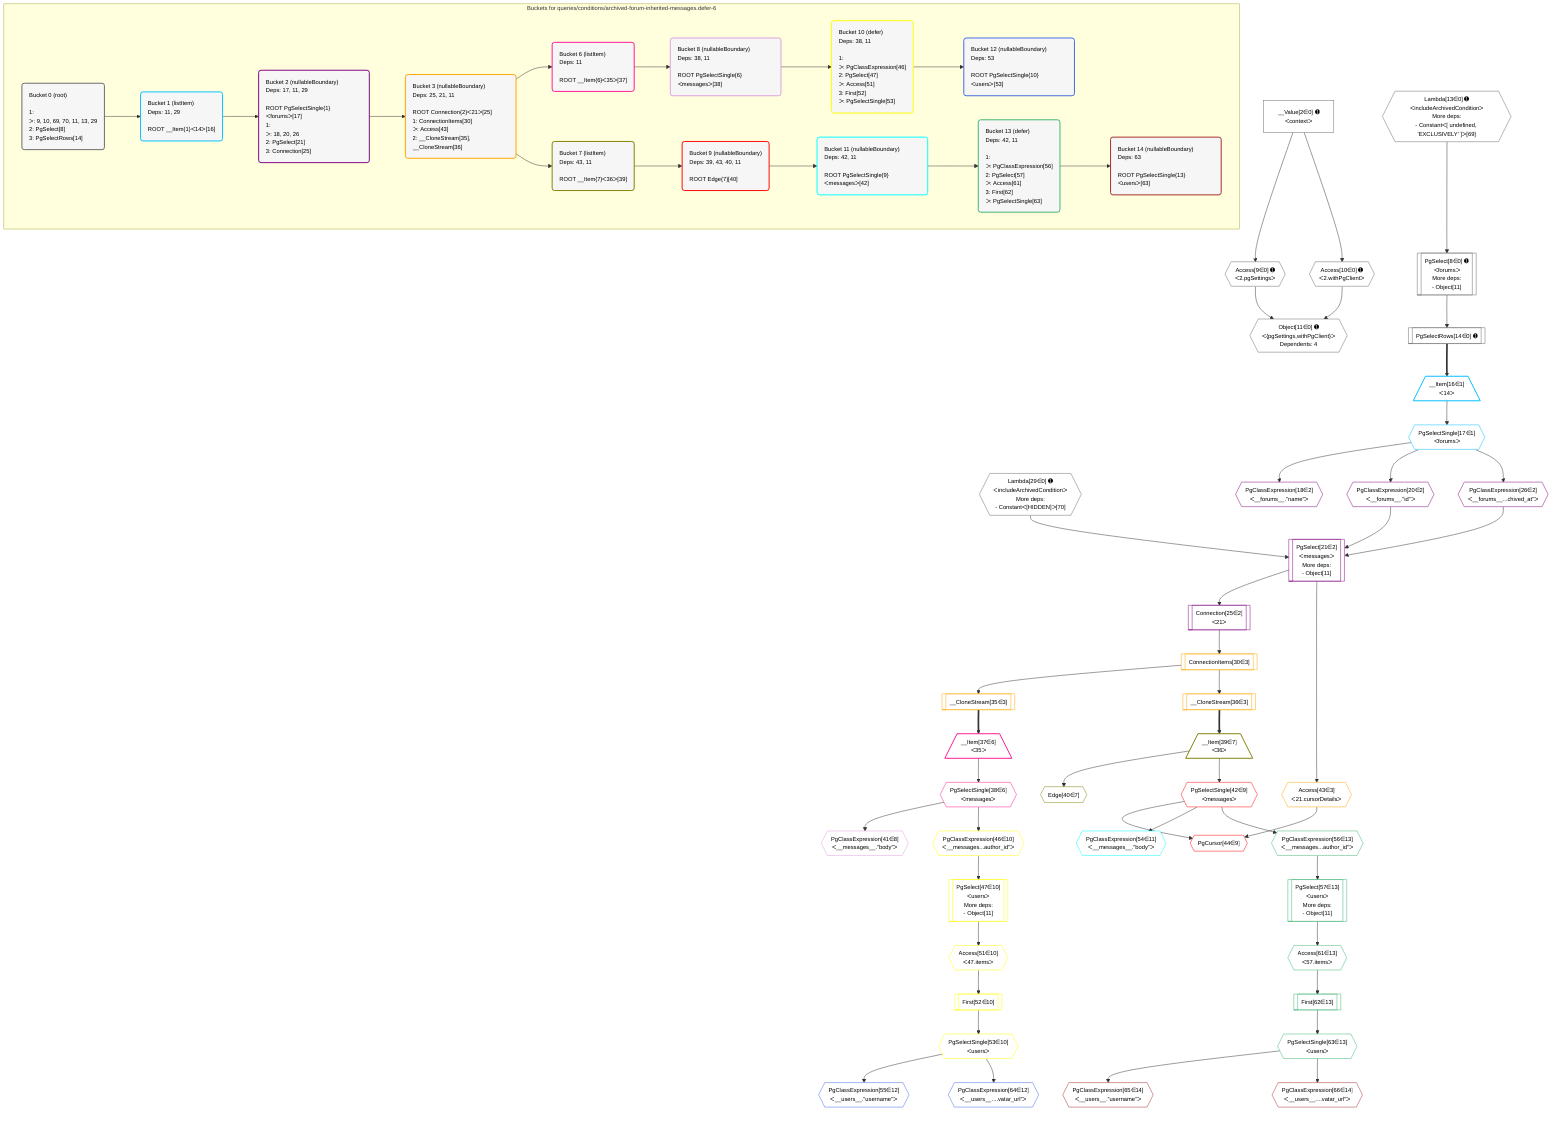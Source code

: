 %%{init: {'themeVariables': { 'fontSize': '12px'}}}%%
graph TD
    classDef path fill:#eee,stroke:#000,color:#000
    classDef plan fill:#fff,stroke-width:1px,color:#000
    classDef itemplan fill:#fff,stroke-width:2px,color:#000
    classDef unbatchedplan fill:#dff,stroke-width:1px,color:#000
    classDef sideeffectplan fill:#fcc,stroke-width:2px,color:#000
    classDef bucket fill:#f6f6f6,color:#000,stroke-width:2px,text-align:left

    subgraph "Buckets for queries/conditions/archived-forum-inherited-messages.defer-6"
    Bucket0("Bucket 0 (root)<br /><br />1: <br />ᐳ: 9, 10, 69, 70, 11, 13, 29<br />2: PgSelect[8]<br />3: PgSelectRows[14]"):::bucket
    Bucket1("Bucket 1 (listItem)<br />Deps: 11, 29<br /><br />ROOT __Item{1}ᐸ14ᐳ[16]"):::bucket
    Bucket2("Bucket 2 (nullableBoundary)<br />Deps: 17, 11, 29<br /><br />ROOT PgSelectSingle{1}ᐸforumsᐳ[17]<br />1: <br />ᐳ: 18, 20, 26<br />2: PgSelect[21]<br />3: Connection[25]"):::bucket
    Bucket3("Bucket 3 (nullableBoundary)<br />Deps: 25, 21, 11<br /><br />ROOT Connection{2}ᐸ21ᐳ[25]<br />1: ConnectionItems[30]<br />ᐳ: Access[43]<br />2: __CloneStream[35], __CloneStream[36]"):::bucket
    Bucket6("Bucket 6 (listItem)<br />Deps: 11<br /><br />ROOT __Item{6}ᐸ35ᐳ[37]"):::bucket
    Bucket7("Bucket 7 (listItem)<br />Deps: 43, 11<br /><br />ROOT __Item{7}ᐸ36ᐳ[39]"):::bucket
    Bucket8("Bucket 8 (nullableBoundary)<br />Deps: 38, 11<br /><br />ROOT PgSelectSingle{6}ᐸmessagesᐳ[38]"):::bucket
    Bucket9("Bucket 9 (nullableBoundary)<br />Deps: 39, 43, 40, 11<br /><br />ROOT Edge{7}[40]"):::bucket
    Bucket10("Bucket 10 (defer)<br />Deps: 38, 11<br /><br />1: <br />ᐳ: PgClassExpression[46]<br />2: PgSelect[47]<br />ᐳ: Access[51]<br />3: First[52]<br />ᐳ: PgSelectSingle[53]"):::bucket
    Bucket11("Bucket 11 (nullableBoundary)<br />Deps: 42, 11<br /><br />ROOT PgSelectSingle{9}ᐸmessagesᐳ[42]"):::bucket
    Bucket12("Bucket 12 (nullableBoundary)<br />Deps: 53<br /><br />ROOT PgSelectSingle{10}ᐸusersᐳ[53]"):::bucket
    Bucket13("Bucket 13 (defer)<br />Deps: 42, 11<br /><br />1: <br />ᐳ: PgClassExpression[56]<br />2: PgSelect[57]<br />ᐳ: Access[61]<br />3: First[62]<br />ᐳ: PgSelectSingle[63]"):::bucket
    Bucket14("Bucket 14 (nullableBoundary)<br />Deps: 63<br /><br />ROOT PgSelectSingle{13}ᐸusersᐳ[63]"):::bucket
    end
    Bucket0 --> Bucket1
    Bucket1 --> Bucket2
    Bucket2 --> Bucket3
    Bucket3 --> Bucket6 & Bucket7
    Bucket6 --> Bucket8
    Bucket7 --> Bucket9
    Bucket8 --> Bucket10
    Bucket9 --> Bucket11
    Bucket10 --> Bucket12
    Bucket11 --> Bucket13
    Bucket13 --> Bucket14

    %% plan dependencies
    PgSelect8[["PgSelect[8∈0] ➊<br />ᐸforumsᐳ<br />More deps:<br />- Object[11]"]]:::plan
    Lambda13{{"Lambda[13∈0] ➊<br />ᐸincludeArchivedConditionᐳ<br />More deps:<br />- Constantᐸ[ undefined, 'EXCLUSIVELY' ]ᐳ[69]"}}:::plan
    Lambda13 --> PgSelect8
    Object11{{"Object[11∈0] ➊<br />ᐸ{pgSettings,withPgClient}ᐳ<br />Dependents: 4"}}:::plan
    Access9{{"Access[9∈0] ➊<br />ᐸ2.pgSettingsᐳ"}}:::plan
    Access10{{"Access[10∈0] ➊<br />ᐸ2.withPgClientᐳ"}}:::plan
    Access9 & Access10 --> Object11
    __Value2["__Value[2∈0] ➊<br />ᐸcontextᐳ"]:::plan
    __Value2 --> Access9
    __Value2 --> Access10
    PgSelectRows14[["PgSelectRows[14∈0] ➊"]]:::plan
    PgSelect8 --> PgSelectRows14
    Lambda29{{"Lambda[29∈0] ➊<br />ᐸincludeArchivedConditionᐳ<br />More deps:<br />- Constantᐸ[HIDDEN]ᐳ[70]"}}:::plan
    __Item16[/"__Item[16∈1]<br />ᐸ14ᐳ"\]:::itemplan
    PgSelectRows14 ==> __Item16
    PgSelectSingle17{{"PgSelectSingle[17∈1]<br />ᐸforumsᐳ"}}:::plan
    __Item16 --> PgSelectSingle17
    PgSelect21[["PgSelect[21∈2]<br />ᐸmessagesᐳ<br />More deps:<br />- Object[11]"]]:::plan
    PgClassExpression20{{"PgClassExpression[20∈2]<br />ᐸ__forums__.”id”ᐳ"}}:::plan
    PgClassExpression26{{"PgClassExpression[26∈2]<br />ᐸ__forums__...chived_at”ᐳ"}}:::plan
    PgClassExpression20 & PgClassExpression26 & Lambda29 --> PgSelect21
    PgClassExpression18{{"PgClassExpression[18∈2]<br />ᐸ__forums__.”name”ᐳ"}}:::plan
    PgSelectSingle17 --> PgClassExpression18
    PgSelectSingle17 --> PgClassExpression20
    Connection25[["Connection[25∈2]<br />ᐸ21ᐳ"]]:::plan
    PgSelect21 --> Connection25
    PgSelectSingle17 --> PgClassExpression26
    ConnectionItems30[["ConnectionItems[30∈3]"]]:::plan
    Connection25 --> ConnectionItems30
    __CloneStream35[["__CloneStream[35∈3]"]]:::plan
    ConnectionItems30 --> __CloneStream35
    __CloneStream36[["__CloneStream[36∈3]"]]:::plan
    ConnectionItems30 --> __CloneStream36
    Access43{{"Access[43∈3]<br />ᐸ21.cursorDetailsᐳ"}}:::plan
    PgSelect21 --> Access43
    __Item37[/"__Item[37∈6]<br />ᐸ35ᐳ"\]:::itemplan
    __CloneStream35 ==> __Item37
    PgSelectSingle38{{"PgSelectSingle[38∈6]<br />ᐸmessagesᐳ"}}:::plan
    __Item37 --> PgSelectSingle38
    __Item39[/"__Item[39∈7]<br />ᐸ36ᐳ"\]:::itemplan
    __CloneStream36 ==> __Item39
    Edge40{{"Edge[40∈7]"}}:::plan
    __Item39 --> Edge40
    PgClassExpression41{{"PgClassExpression[41∈8]<br />ᐸ__messages__.”body”ᐳ"}}:::plan
    PgSelectSingle38 --> PgClassExpression41
    PgCursor44{{"PgCursor[44∈9]"}}:::plan
    PgSelectSingle42{{"PgSelectSingle[42∈9]<br />ᐸmessagesᐳ"}}:::plan
    PgSelectSingle42 & Access43 --> PgCursor44
    __Item39 --> PgSelectSingle42
    PgSelect47[["PgSelect[47∈10]<br />ᐸusersᐳ<br />More deps:<br />- Object[11]"]]:::plan
    PgClassExpression46{{"PgClassExpression[46∈10]<br />ᐸ__messages...author_id”ᐳ"}}:::plan
    PgClassExpression46 --> PgSelect47
    PgSelectSingle38 --> PgClassExpression46
    Access51{{"Access[51∈10]<br />ᐸ47.itemsᐳ"}}:::plan
    PgSelect47 --> Access51
    First52[["First[52∈10]"]]:::plan
    Access51 --> First52
    PgSelectSingle53{{"PgSelectSingle[53∈10]<br />ᐸusersᐳ"}}:::plan
    First52 --> PgSelectSingle53
    PgClassExpression54{{"PgClassExpression[54∈11]<br />ᐸ__messages__.”body”ᐳ"}}:::plan
    PgSelectSingle42 --> PgClassExpression54
    PgClassExpression55{{"PgClassExpression[55∈12]<br />ᐸ__users__.”username”ᐳ"}}:::plan
    PgSelectSingle53 --> PgClassExpression55
    PgClassExpression64{{"PgClassExpression[64∈12]<br />ᐸ__users__....vatar_url”ᐳ"}}:::plan
    PgSelectSingle53 --> PgClassExpression64
    PgSelect57[["PgSelect[57∈13]<br />ᐸusersᐳ<br />More deps:<br />- Object[11]"]]:::plan
    PgClassExpression56{{"PgClassExpression[56∈13]<br />ᐸ__messages...author_id”ᐳ"}}:::plan
    PgClassExpression56 --> PgSelect57
    PgSelectSingle42 --> PgClassExpression56
    Access61{{"Access[61∈13]<br />ᐸ57.itemsᐳ"}}:::plan
    PgSelect57 --> Access61
    First62[["First[62∈13]"]]:::plan
    Access61 --> First62
    PgSelectSingle63{{"PgSelectSingle[63∈13]<br />ᐸusersᐳ"}}:::plan
    First62 --> PgSelectSingle63
    PgClassExpression65{{"PgClassExpression[65∈14]<br />ᐸ__users__.”username”ᐳ"}}:::plan
    PgSelectSingle63 --> PgClassExpression65
    PgClassExpression66{{"PgClassExpression[66∈14]<br />ᐸ__users__....vatar_url”ᐳ"}}:::plan
    PgSelectSingle63 --> PgClassExpression66

    %% define steps
    classDef bucket0 stroke:#696969
    class Bucket0,__Value2,PgSelect8,Access9,Access10,Object11,Lambda13,PgSelectRows14,Lambda29 bucket0
    classDef bucket1 stroke:#00bfff
    class Bucket1,__Item16,PgSelectSingle17 bucket1
    classDef bucket2 stroke:#7f007f
    class Bucket2,PgClassExpression18,PgClassExpression20,PgSelect21,Connection25,PgClassExpression26 bucket2
    classDef bucket3 stroke:#ffa500
    class Bucket3,ConnectionItems30,__CloneStream35,__CloneStream36,Access43 bucket3
    classDef bucket6 stroke:#ff1493
    class Bucket6,__Item37,PgSelectSingle38 bucket6
    classDef bucket7 stroke:#808000
    class Bucket7,__Item39,Edge40 bucket7
    classDef bucket8 stroke:#dda0dd
    class Bucket8,PgClassExpression41 bucket8
    classDef bucket9 stroke:#ff0000
    class Bucket9,PgSelectSingle42,PgCursor44 bucket9
    classDef bucket10 stroke:#ffff00
    class Bucket10,PgClassExpression46,PgSelect47,Access51,First52,PgSelectSingle53 bucket10
    classDef bucket11 stroke:#00ffff
    class Bucket11,PgClassExpression54 bucket11
    classDef bucket12 stroke:#4169e1
    class Bucket12,PgClassExpression55,PgClassExpression64 bucket12
    classDef bucket13 stroke:#3cb371
    class Bucket13,PgClassExpression56,PgSelect57,Access61,First62,PgSelectSingle63 bucket13
    classDef bucket14 stroke:#a52a2a
    class Bucket14,PgClassExpression65,PgClassExpression66 bucket14